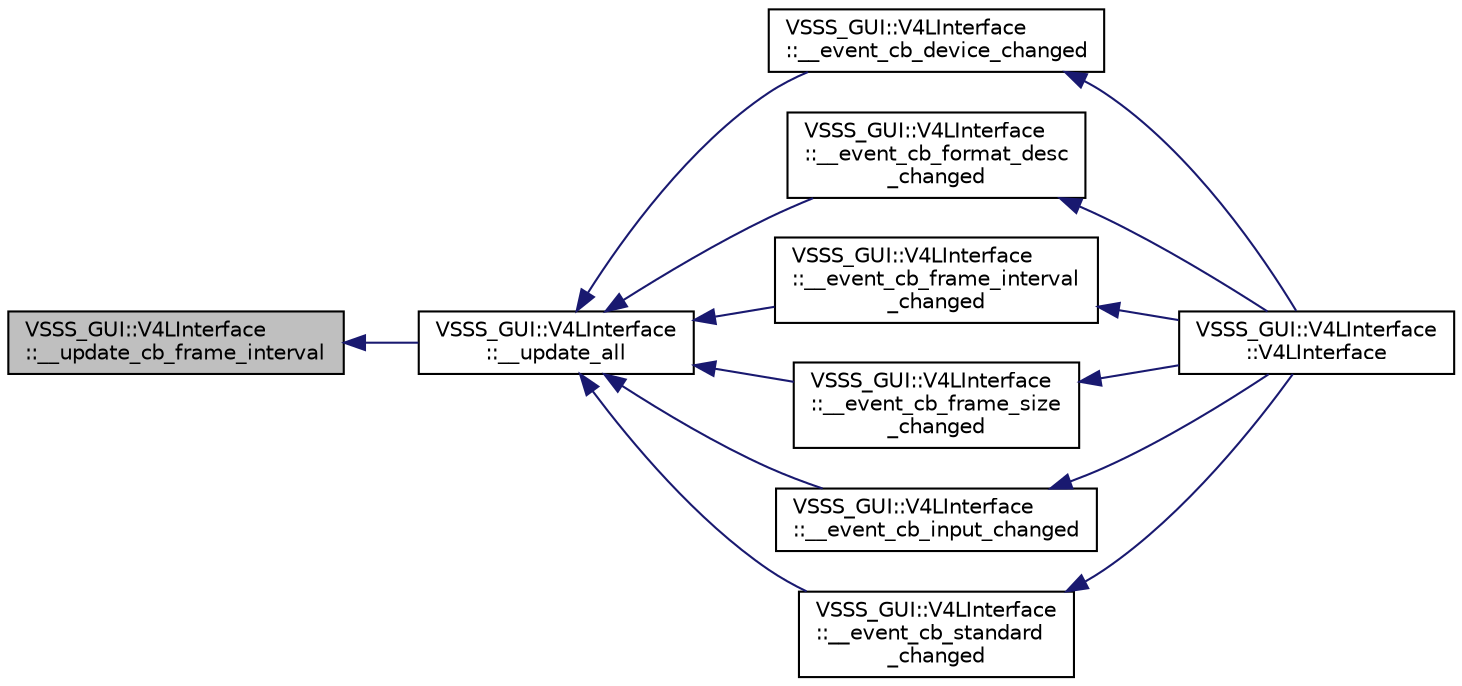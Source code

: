digraph "VSSS_GUI::V4LInterface::__update_cb_frame_interval"
{
 // INTERACTIVE_SVG=YES
  edge [fontname="Helvetica",fontsize="10",labelfontname="Helvetica",labelfontsize="10"];
  node [fontname="Helvetica",fontsize="10",shape=record];
  rankdir="LR";
  Node594 [label="VSSS_GUI::V4LInterface\l::__update_cb_frame_interval",height=0.2,width=0.4,color="black", fillcolor="grey75", style="filled", fontcolor="black"];
  Node594 -> Node595 [dir="back",color="midnightblue",fontsize="10",style="solid",fontname="Helvetica"];
  Node595 [label="VSSS_GUI::V4LInterface\l::__update_all",height=0.2,width=0.4,color="black", fillcolor="white", style="filled",URL="$class_v_s_s_s___g_u_i_1_1_v4_l_interface.html#ac3fe0a20fd30c6e9505eb375ef63e52e",tooltip="Update all combo box inputs on CaptureGUI. "];
  Node595 -> Node596 [dir="back",color="midnightblue",fontsize="10",style="solid",fontname="Helvetica"];
  Node596 [label="VSSS_GUI::V4LInterface\l::__event_cb_device_changed",height=0.2,width=0.4,color="black", fillcolor="white", style="filled",URL="$class_v_s_s_s___g_u_i_1_1_v4_l_interface.html#af38c88f726a7ff9fab089ab9ed20c03c",tooltip="Event triggered when a new device is selected in Device combobox. "];
  Node596 -> Node597 [dir="back",color="midnightblue",fontsize="10",style="solid",fontname="Helvetica"];
  Node597 [label="VSSS_GUI::V4LInterface\l::V4LInterface",height=0.2,width=0.4,color="black", fillcolor="white", style="filled",URL="$class_v_s_s_s___g_u_i_1_1_v4_l_interface.html#a8fafd828eacc6d5480649fa9fddc7ee4",tooltip="Constructor of a V4LInterface object. "];
  Node595 -> Node598 [dir="back",color="midnightblue",fontsize="10",style="solid",fontname="Helvetica"];
  Node598 [label="VSSS_GUI::V4LInterface\l::__event_cb_format_desc\l_changed",height=0.2,width=0.4,color="black", fillcolor="white", style="filled",URL="$class_v_s_s_s___g_u_i_1_1_v4_l_interface.html#a41dc791b309dcb6e4469c6cc9d4a4852",tooltip="Event triggered when a new format is selected in Format combobox. "];
  Node598 -> Node597 [dir="back",color="midnightblue",fontsize="10",style="solid",fontname="Helvetica"];
  Node595 -> Node599 [dir="back",color="midnightblue",fontsize="10",style="solid",fontname="Helvetica"];
  Node599 [label="VSSS_GUI::V4LInterface\l::__event_cb_frame_interval\l_changed",height=0.2,width=0.4,color="black", fillcolor="white", style="filled",URL="$class_v_s_s_s___g_u_i_1_1_v4_l_interface.html#ad78e73dabab1c7caa41a45c363eef205",tooltip="Event triggered when a new interval is selected in Interval combobox. "];
  Node599 -> Node597 [dir="back",color="midnightblue",fontsize="10",style="solid",fontname="Helvetica"];
  Node595 -> Node600 [dir="back",color="midnightblue",fontsize="10",style="solid",fontname="Helvetica"];
  Node600 [label="VSSS_GUI::V4LInterface\l::__event_cb_frame_size\l_changed",height=0.2,width=0.4,color="black", fillcolor="white", style="filled",URL="$class_v_s_s_s___g_u_i_1_1_v4_l_interface.html#a49e6f69de18f2bcb54db964375535e9f",tooltip="Event triggered when a new frame size is selected in Frame size combobox. "];
  Node600 -> Node597 [dir="back",color="midnightblue",fontsize="10",style="solid",fontname="Helvetica"];
  Node595 -> Node601 [dir="back",color="midnightblue",fontsize="10",style="solid",fontname="Helvetica"];
  Node601 [label="VSSS_GUI::V4LInterface\l::__event_cb_input_changed",height=0.2,width=0.4,color="black", fillcolor="white", style="filled",URL="$class_v_s_s_s___g_u_i_1_1_v4_l_interface.html#a09e546d62cf2363590490c2f9e85c951",tooltip="Event triggered when a new input is selected in Input combobox. "];
  Node601 -> Node597 [dir="back",color="midnightblue",fontsize="10",style="solid",fontname="Helvetica"];
  Node595 -> Node602 [dir="back",color="midnightblue",fontsize="10",style="solid",fontname="Helvetica"];
  Node602 [label="VSSS_GUI::V4LInterface\l::__event_cb_standard\l_changed",height=0.2,width=0.4,color="black", fillcolor="white", style="filled",URL="$class_v_s_s_s___g_u_i_1_1_v4_l_interface.html#adaa2a6e1946bb639d5be0ec3eb03cdb5",tooltip="Event triggered when a new stantard is selected in Standard combobox. "];
  Node602 -> Node597 [dir="back",color="midnightblue",fontsize="10",style="solid",fontname="Helvetica"];
}
